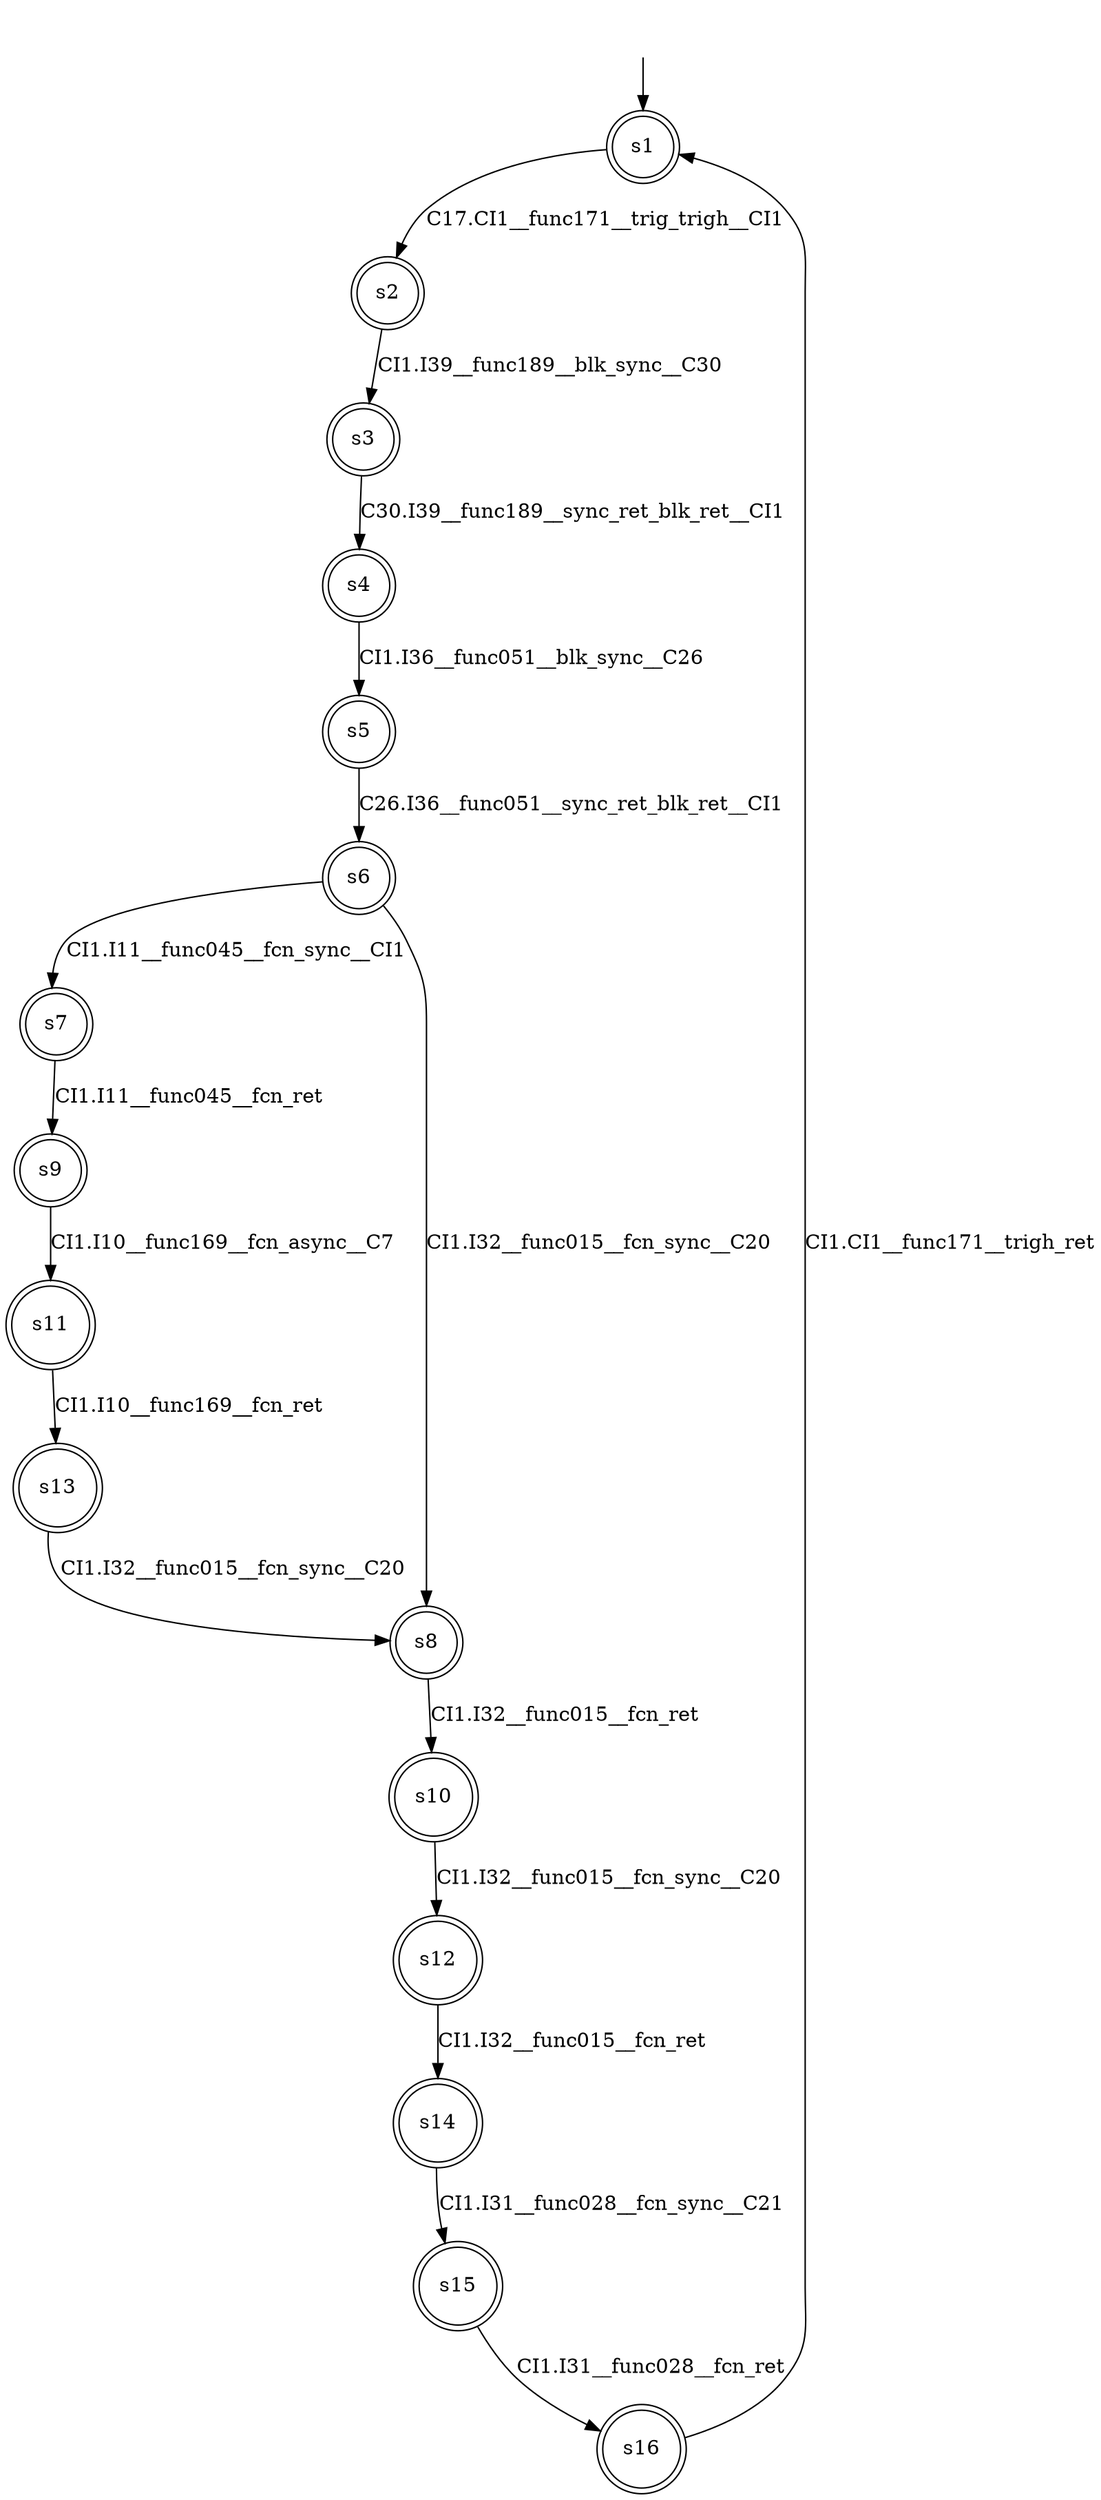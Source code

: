 digraph automaton {
	1 [label=<s1> shape="doublecircle"];
	2 [label=<s2> shape="doublecircle"];
	3 [label=<s3> shape="doublecircle"];
	4 [label=<s4> shape="doublecircle"];
	5 [label=<s5> shape="doublecircle"];
	6 [label=<s6> shape="doublecircle"];
	7 [label=<s7> shape="doublecircle"];
	8 [label=<s8> shape="doublecircle"];
	9 [label=<s9> shape="doublecircle"];
	10 [label=<s10> shape="doublecircle"];
	11 [label=<s11> shape="doublecircle"];
	12 [label=<s12> shape="doublecircle"];
	13 [label=<s13> shape="doublecircle"];
	14 [label=<s14> shape="doublecircle"];
	15 [label=<s15> shape="doublecircle"];
	16 [label=<s16> shape="doublecircle"];
	__init1 [label=<> shape="none"];
	__init1 -> 1;
	1 -> 2 [label=<C17.CI1__func171__trig_trigh__CI1> id="1-0-2"];
	2 -> 3 [label=<CI1.I39__func189__blk_sync__C30> id="2-0-3"];
	3 -> 4 [label=<C30.I39__func189__sync_ret_blk_ret__CI1> id="3-0-4"];
	4 -> 5 [label=<CI1.I36__func051__blk_sync__C26> id="4-0-5"];
	5 -> 6 [label=<C26.I36__func051__sync_ret_blk_ret__CI1> id="5-0-6"];
	6 -> 7 [label=<CI1.I11__func045__fcn_sync__CI1> id="6-0-7"];
	6 -> 8 [label=<CI1.I32__func015__fcn_sync__C20> id="6-1-8"];
	7 -> 9 [label=<CI1.I11__func045__fcn_ret> id="7-0-9"];
	8 -> 10 [label=<CI1.I32__func015__fcn_ret> id="8-0-10"];
	9 -> 11 [label=<CI1.I10__func169__fcn_async__C7> id="9-0-11"];
	10 -> 12 [label=<CI1.I32__func015__fcn_sync__C20> id="10-0-12"];
	11 -> 13 [label=<CI1.I10__func169__fcn_ret> id="11-0-13"];
	12 -> 14 [label=<CI1.I32__func015__fcn_ret> id="12-0-14"];
	13 -> 8 [label=<CI1.I32__func015__fcn_sync__C20> id="13-0-8"];
	14 -> 15 [label=<CI1.I31__func028__fcn_sync__C21> id="14-0-15"];
	15 -> 16 [label=<CI1.I31__func028__fcn_ret> id="15-0-16"];
	16 -> 1 [label=<CI1.CI1__func171__trigh_ret> id="16-0-1"];
}
